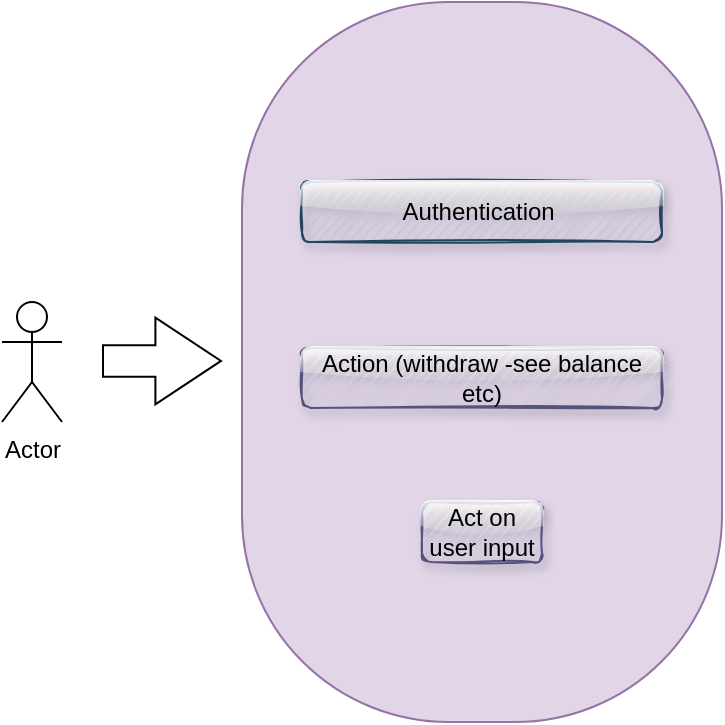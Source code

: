 <mxfile version="17.4.6" type="github">
  <diagram name="Page-1" id="e7e014a7-5840-1c2e-5031-d8a46d1fe8dd">
    <mxGraphModel dx="646" dy="573" grid="1" gridSize="10" guides="1" tooltips="1" connect="1" arrows="1" fold="1" page="1" pageScale="1" pageWidth="1169" pageHeight="826" background="none" math="0" shadow="0">
      <root>
        <mxCell id="0" />
        <mxCell id="1" parent="0" />
        <mxCell id="4muAvF1nPm3cvsm7npai-42" value="Actor" style="shape=umlActor;verticalLabelPosition=bottom;verticalAlign=top;html=1;outlineConnect=0;" vertex="1" parent="1">
          <mxGeometry x="80" y="390" width="30" height="60" as="geometry" />
        </mxCell>
        <mxCell id="4muAvF1nPm3cvsm7npai-43" value="" style="rounded=1;whiteSpace=wrap;html=1;fillColor=#e1d5e7;strokeColor=#9673a6;arcSize=43;" vertex="1" parent="1">
          <mxGeometry x="200" y="240" width="240" height="360" as="geometry" />
        </mxCell>
        <mxCell id="4muAvF1nPm3cvsm7npai-44" value="Authentication&amp;nbsp;" style="text;html=1;fillColor=#bac8d3;align=center;verticalAlign=middle;whiteSpace=wrap;rounded=1;glass=1;shadow=1;strokeColor=#23445d;sketch=1;" vertex="1" parent="1">
          <mxGeometry x="230" y="330" width="180" height="30" as="geometry" />
        </mxCell>
        <mxCell id="4muAvF1nPm3cvsm7npai-45" value="Action (withdraw -see balance etc)" style="text;html=1;strokeColor=#56517e;fillColor=#d0cee2;align=center;verticalAlign=middle;whiteSpace=wrap;rounded=1;shadow=1;sketch=1;glass=1;" vertex="1" parent="1">
          <mxGeometry x="230" y="413" width="180" height="30" as="geometry" />
        </mxCell>
        <mxCell id="4muAvF1nPm3cvsm7npai-48" value="Act on user input" style="text;html=1;strokeColor=#56517e;fillColor=#d0cee2;align=center;verticalAlign=middle;whiteSpace=wrap;rounded=1;glass=1;sketch=1;shadow=1;" vertex="1" parent="1">
          <mxGeometry x="290" y="490" width="60" height="30" as="geometry" />
        </mxCell>
        <mxCell id="4muAvF1nPm3cvsm7npai-50" value="" style="shape=flexArrow;endArrow=classic;html=1;rounded=0;endWidth=26.537;endSize=10.6;width=15.789;" edge="1" parent="1">
          <mxGeometry width="50" height="50" relative="1" as="geometry">
            <mxPoint x="130" y="419.47" as="sourcePoint" />
            <mxPoint x="190" y="419.47" as="targetPoint" />
          </mxGeometry>
        </mxCell>
      </root>
    </mxGraphModel>
  </diagram>
</mxfile>
